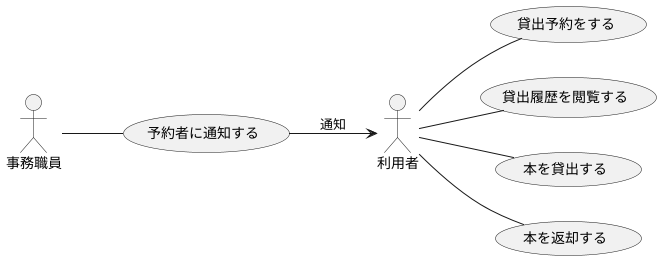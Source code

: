 @startuml 図書館システムユースケース
skinparam actorStyle stick
left to right direction

actor 利用者
actor 事務職員

(貸出予約をする) as UC1
(貸出履歴を閲覧する) as UC2
(本を貸出する) as UC3
(本を返却する) as UC4
(予約者に通知する) as UC5

事務職員 -- UC5

利用者 -- UC1
利用者 -- UC2
利用者 -- UC3
利用者 -- UC4


UC5 --> 利用者 : 通知

@enduml
